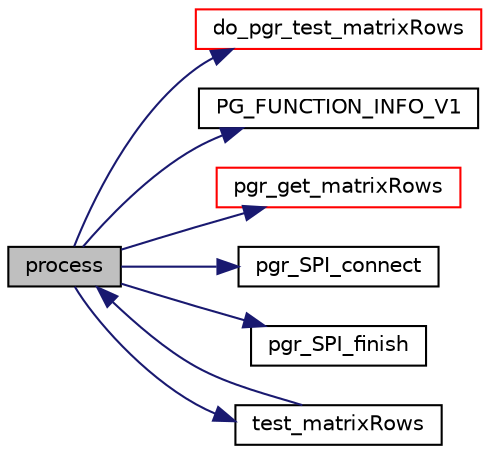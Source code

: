 digraph "process"
{
  edge [fontname="Helvetica",fontsize="10",labelfontname="Helvetica",labelfontsize="10"];
  node [fontname="Helvetica",fontsize="10",shape=record];
  rankdir="LR";
  Node4 [label="process",height=0.2,width=0.4,color="black", fillcolor="grey75", style="filled", fontcolor="black"];
  Node4 -> Node5 [color="midnightblue",fontsize="10",style="solid",fontname="Helvetica"];
  Node5 [label="do_pgr_test_matrixRows",height=0.2,width=0.4,color="red", fillcolor="white", style="filled",URL="$test__matrixRows__driver_8cpp.html#a34520c6b86d3d8cf75b8f42fdea9aefb"];
  Node4 -> Node7 [color="midnightblue",fontsize="10",style="solid",fontname="Helvetica"];
  Node7 [label="PG_FUNCTION_INFO_V1",height=0.2,width=0.4,color="black", fillcolor="white", style="filled",URL="$test__matrixRows_8c.html#ae364922365b4a2f4f6ca43ca5fe26d86"];
  Node4 -> Node8 [color="midnightblue",fontsize="10",style="solid",fontname="Helvetica"];
  Node8 [label="pgr_get_matrixRows",height=0.2,width=0.4,color="red", fillcolor="white", style="filled",URL="$matrixRows__input_8c.html#ae90bc21303e611d25fabb5a2b629c199",tooltip="bigint start_vid, bigint end_vid, float agg_cost, "];
  Node4 -> Node23 [color="midnightblue",fontsize="10",style="solid",fontname="Helvetica"];
  Node23 [label="pgr_SPI_connect",height=0.2,width=0.4,color="black", fillcolor="white", style="filled",URL="$postgres__connection_8c.html#aef5deb780b1cf78c56b1794ab826ac64"];
  Node4 -> Node24 [color="midnightblue",fontsize="10",style="solid",fontname="Helvetica"];
  Node24 [label="pgr_SPI_finish",height=0.2,width=0.4,color="black", fillcolor="white", style="filled",URL="$postgres__connection_8c.html#ae36e7862564b5e72c25c9e26ae8e355f"];
  Node4 -> Node25 [color="midnightblue",fontsize="10",style="solid",fontname="Helvetica"];
  Node25 [label="test_matrixRows",height=0.2,width=0.4,color="black", fillcolor="white", style="filled",URL="$test__matrixRows_8c.html#a8ae9d774210ba630ebdf6fb591f17f17"];
  Node25 -> Node4 [color="midnightblue",fontsize="10",style="solid",fontname="Helvetica"];
}

